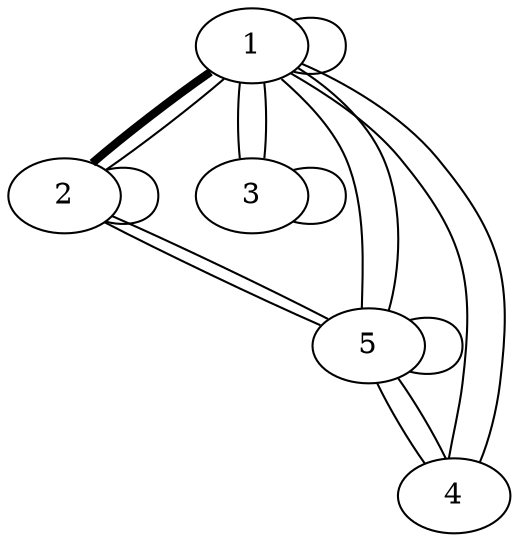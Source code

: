 graph graf_name{
1--1
1--2 [weight=4, penwidth=4]
1--3 [weight=3, penweight=3]
1--4
1--5
2--1 [weight=4, penweight=4]
2--2
2--5 [weight=2, penweight=2]
3--1 [weight=4 ,penweight=3]
3--3
4--1
4--5
5--1
5--2
5--4
5--5
}